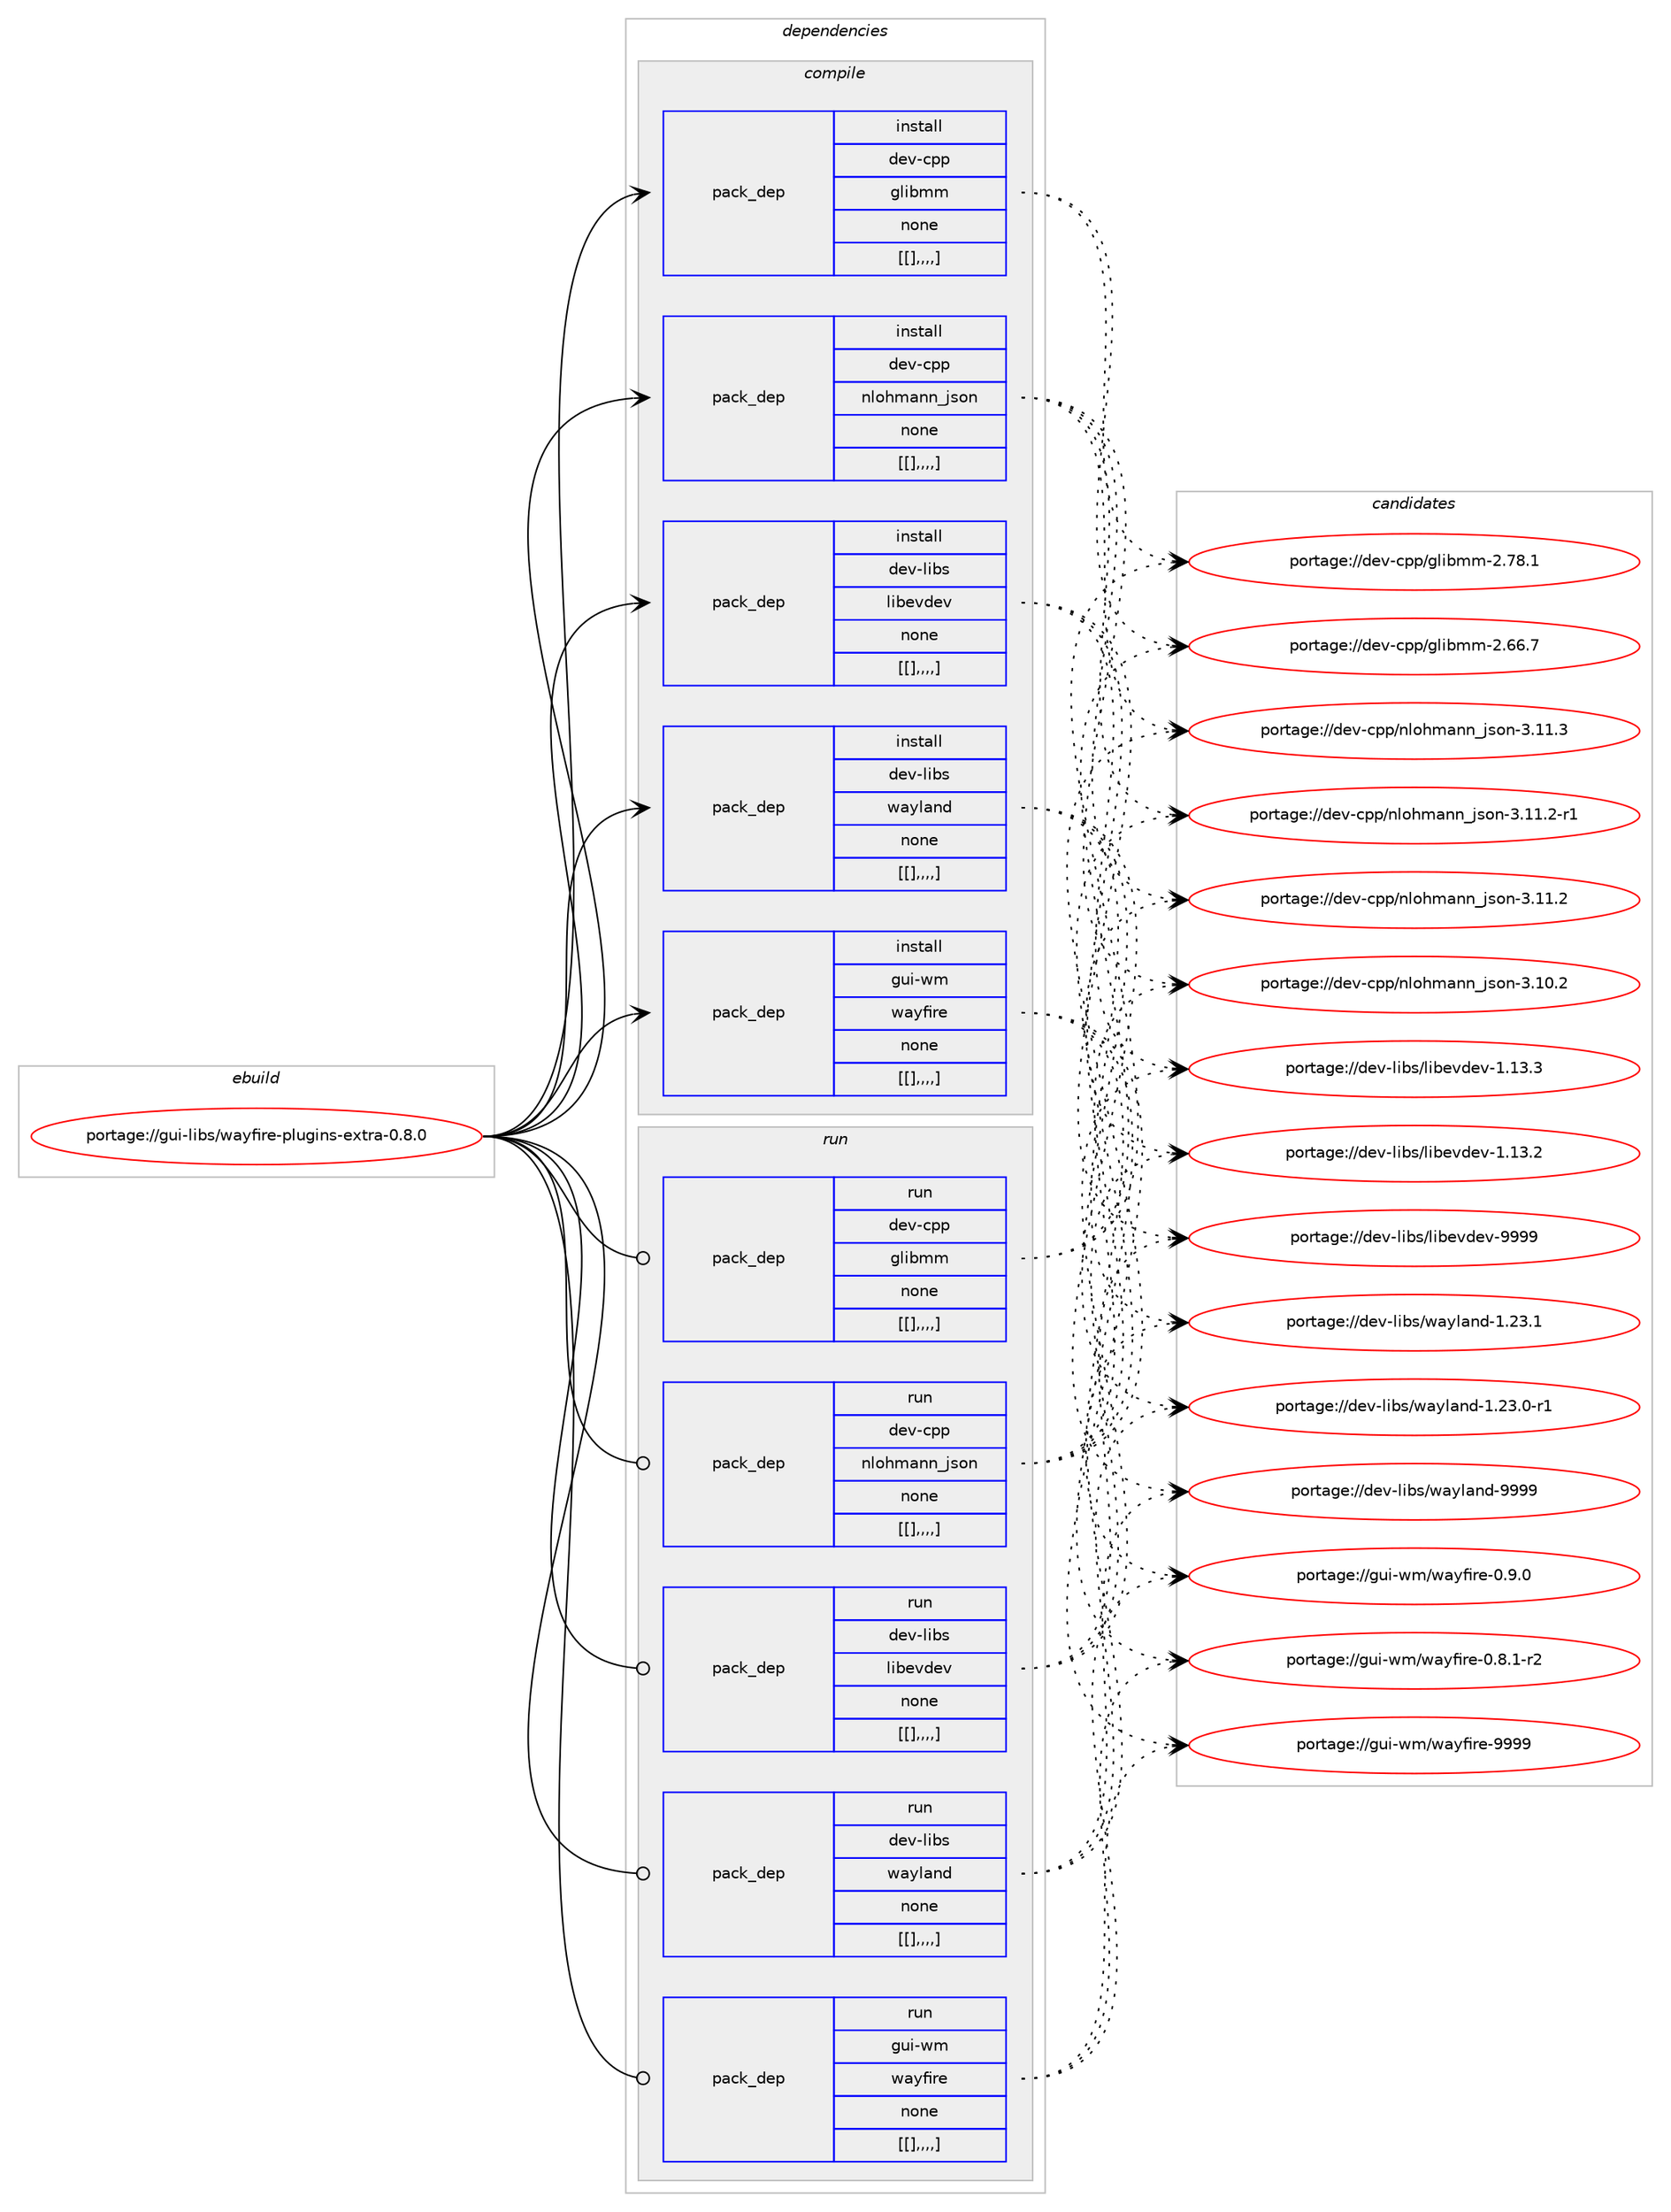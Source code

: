 digraph prolog {

# *************
# Graph options
# *************

newrank=true;
concentrate=true;
compound=true;
graph [rankdir=LR,fontname=Helvetica,fontsize=10,ranksep=1.5];#, ranksep=2.5, nodesep=0.2];
edge  [arrowhead=vee];
node  [fontname=Helvetica,fontsize=10];

# **********
# The ebuild
# **********

subgraph cluster_leftcol {
color=gray;
label=<<i>ebuild</i>>;
id [label="portage://gui-libs/wayfire-plugins-extra-0.8.0", color=red, width=4, href="../gui-libs/wayfire-plugins-extra-0.8.0.svg"];
}

# ****************
# The dependencies
# ****************

subgraph cluster_midcol {
color=gray;
label=<<i>dependencies</i>>;
subgraph cluster_compile {
fillcolor="#eeeeee";
style=filled;
label=<<i>compile</i>>;
subgraph pack178669 {
dependency248668 [label=<<TABLE BORDER="0" CELLBORDER="1" CELLSPACING="0" CELLPADDING="4" WIDTH="220"><TR><TD ROWSPAN="6" CELLPADDING="30">pack_dep</TD></TR><TR><TD WIDTH="110">install</TD></TR><TR><TD>dev-cpp</TD></TR><TR><TD>glibmm</TD></TR><TR><TD>none</TD></TR><TR><TD>[[],,,,]</TD></TR></TABLE>>, shape=none, color=blue];
}
id:e -> dependency248668:w [weight=20,style="solid",arrowhead="vee"];
subgraph pack178670 {
dependency248669 [label=<<TABLE BORDER="0" CELLBORDER="1" CELLSPACING="0" CELLPADDING="4" WIDTH="220"><TR><TD ROWSPAN="6" CELLPADDING="30">pack_dep</TD></TR><TR><TD WIDTH="110">install</TD></TR><TR><TD>dev-cpp</TD></TR><TR><TD>nlohmann_json</TD></TR><TR><TD>none</TD></TR><TR><TD>[[],,,,]</TD></TR></TABLE>>, shape=none, color=blue];
}
id:e -> dependency248669:w [weight=20,style="solid",arrowhead="vee"];
subgraph pack178671 {
dependency248670 [label=<<TABLE BORDER="0" CELLBORDER="1" CELLSPACING="0" CELLPADDING="4" WIDTH="220"><TR><TD ROWSPAN="6" CELLPADDING="30">pack_dep</TD></TR><TR><TD WIDTH="110">install</TD></TR><TR><TD>dev-libs</TD></TR><TR><TD>libevdev</TD></TR><TR><TD>none</TD></TR><TR><TD>[[],,,,]</TD></TR></TABLE>>, shape=none, color=blue];
}
id:e -> dependency248670:w [weight=20,style="solid",arrowhead="vee"];
subgraph pack178672 {
dependency248671 [label=<<TABLE BORDER="0" CELLBORDER="1" CELLSPACING="0" CELLPADDING="4" WIDTH="220"><TR><TD ROWSPAN="6" CELLPADDING="30">pack_dep</TD></TR><TR><TD WIDTH="110">install</TD></TR><TR><TD>dev-libs</TD></TR><TR><TD>wayland</TD></TR><TR><TD>none</TD></TR><TR><TD>[[],,,,]</TD></TR></TABLE>>, shape=none, color=blue];
}
id:e -> dependency248671:w [weight=20,style="solid",arrowhead="vee"];
subgraph pack178673 {
dependency248672 [label=<<TABLE BORDER="0" CELLBORDER="1" CELLSPACING="0" CELLPADDING="4" WIDTH="220"><TR><TD ROWSPAN="6" CELLPADDING="30">pack_dep</TD></TR><TR><TD WIDTH="110">install</TD></TR><TR><TD>gui-wm</TD></TR><TR><TD>wayfire</TD></TR><TR><TD>none</TD></TR><TR><TD>[[],,,,]</TD></TR></TABLE>>, shape=none, color=blue];
}
id:e -> dependency248672:w [weight=20,style="solid",arrowhead="vee"];
}
subgraph cluster_compileandrun {
fillcolor="#eeeeee";
style=filled;
label=<<i>compile and run</i>>;
}
subgraph cluster_run {
fillcolor="#eeeeee";
style=filled;
label=<<i>run</i>>;
subgraph pack178674 {
dependency248673 [label=<<TABLE BORDER="0" CELLBORDER="1" CELLSPACING="0" CELLPADDING="4" WIDTH="220"><TR><TD ROWSPAN="6" CELLPADDING="30">pack_dep</TD></TR><TR><TD WIDTH="110">run</TD></TR><TR><TD>dev-cpp</TD></TR><TR><TD>glibmm</TD></TR><TR><TD>none</TD></TR><TR><TD>[[],,,,]</TD></TR></TABLE>>, shape=none, color=blue];
}
id:e -> dependency248673:w [weight=20,style="solid",arrowhead="odot"];
subgraph pack178675 {
dependency248674 [label=<<TABLE BORDER="0" CELLBORDER="1" CELLSPACING="0" CELLPADDING="4" WIDTH="220"><TR><TD ROWSPAN="6" CELLPADDING="30">pack_dep</TD></TR><TR><TD WIDTH="110">run</TD></TR><TR><TD>dev-cpp</TD></TR><TR><TD>nlohmann_json</TD></TR><TR><TD>none</TD></TR><TR><TD>[[],,,,]</TD></TR></TABLE>>, shape=none, color=blue];
}
id:e -> dependency248674:w [weight=20,style="solid",arrowhead="odot"];
subgraph pack178676 {
dependency248675 [label=<<TABLE BORDER="0" CELLBORDER="1" CELLSPACING="0" CELLPADDING="4" WIDTH="220"><TR><TD ROWSPAN="6" CELLPADDING="30">pack_dep</TD></TR><TR><TD WIDTH="110">run</TD></TR><TR><TD>dev-libs</TD></TR><TR><TD>libevdev</TD></TR><TR><TD>none</TD></TR><TR><TD>[[],,,,]</TD></TR></TABLE>>, shape=none, color=blue];
}
id:e -> dependency248675:w [weight=20,style="solid",arrowhead="odot"];
subgraph pack178677 {
dependency248676 [label=<<TABLE BORDER="0" CELLBORDER="1" CELLSPACING="0" CELLPADDING="4" WIDTH="220"><TR><TD ROWSPAN="6" CELLPADDING="30">pack_dep</TD></TR><TR><TD WIDTH="110">run</TD></TR><TR><TD>dev-libs</TD></TR><TR><TD>wayland</TD></TR><TR><TD>none</TD></TR><TR><TD>[[],,,,]</TD></TR></TABLE>>, shape=none, color=blue];
}
id:e -> dependency248676:w [weight=20,style="solid",arrowhead="odot"];
subgraph pack178678 {
dependency248677 [label=<<TABLE BORDER="0" CELLBORDER="1" CELLSPACING="0" CELLPADDING="4" WIDTH="220"><TR><TD ROWSPAN="6" CELLPADDING="30">pack_dep</TD></TR><TR><TD WIDTH="110">run</TD></TR><TR><TD>gui-wm</TD></TR><TR><TD>wayfire</TD></TR><TR><TD>none</TD></TR><TR><TD>[[],,,,]</TD></TR></TABLE>>, shape=none, color=blue];
}
id:e -> dependency248677:w [weight=20,style="solid",arrowhead="odot"];
}
}

# **************
# The candidates
# **************

subgraph cluster_choices {
rank=same;
color=gray;
label=<<i>candidates</i>>;

subgraph choice178669 {
color=black;
nodesep=1;
choice1001011184599112112471031081059810910945504655564649 [label="portage://dev-cpp/glibmm-2.78.1", color=red, width=4,href="../dev-cpp/glibmm-2.78.1.svg"];
choice1001011184599112112471031081059810910945504654544655 [label="portage://dev-cpp/glibmm-2.66.7", color=red, width=4,href="../dev-cpp/glibmm-2.66.7.svg"];
dependency248668:e -> choice1001011184599112112471031081059810910945504655564649:w [style=dotted,weight="100"];
dependency248668:e -> choice1001011184599112112471031081059810910945504654544655:w [style=dotted,weight="100"];
}
subgraph choice178670 {
color=black;
nodesep=1;
choice100101118459911211247110108111104109971101109510611511111045514649494651 [label="portage://dev-cpp/nlohmann_json-3.11.3", color=red, width=4,href="../dev-cpp/nlohmann_json-3.11.3.svg"];
choice1001011184599112112471101081111041099711011095106115111110455146494946504511449 [label="portage://dev-cpp/nlohmann_json-3.11.2-r1", color=red, width=4,href="../dev-cpp/nlohmann_json-3.11.2-r1.svg"];
choice100101118459911211247110108111104109971101109510611511111045514649494650 [label="portage://dev-cpp/nlohmann_json-3.11.2", color=red, width=4,href="../dev-cpp/nlohmann_json-3.11.2.svg"];
choice100101118459911211247110108111104109971101109510611511111045514649484650 [label="portage://dev-cpp/nlohmann_json-3.10.2", color=red, width=4,href="../dev-cpp/nlohmann_json-3.10.2.svg"];
dependency248669:e -> choice100101118459911211247110108111104109971101109510611511111045514649494651:w [style=dotted,weight="100"];
dependency248669:e -> choice1001011184599112112471101081111041099711011095106115111110455146494946504511449:w [style=dotted,weight="100"];
dependency248669:e -> choice100101118459911211247110108111104109971101109510611511111045514649494650:w [style=dotted,weight="100"];
dependency248669:e -> choice100101118459911211247110108111104109971101109510611511111045514649484650:w [style=dotted,weight="100"];
}
subgraph choice178671 {
color=black;
nodesep=1;
choice100101118451081059811547108105981011181001011184557575757 [label="portage://dev-libs/libevdev-9999", color=red, width=4,href="../dev-libs/libevdev-9999.svg"];
choice1001011184510810598115471081059810111810010111845494649514651 [label="portage://dev-libs/libevdev-1.13.3", color=red, width=4,href="../dev-libs/libevdev-1.13.3.svg"];
choice1001011184510810598115471081059810111810010111845494649514650 [label="portage://dev-libs/libevdev-1.13.2", color=red, width=4,href="../dev-libs/libevdev-1.13.2.svg"];
dependency248670:e -> choice100101118451081059811547108105981011181001011184557575757:w [style=dotted,weight="100"];
dependency248670:e -> choice1001011184510810598115471081059810111810010111845494649514651:w [style=dotted,weight="100"];
dependency248670:e -> choice1001011184510810598115471081059810111810010111845494649514650:w [style=dotted,weight="100"];
}
subgraph choice178672 {
color=black;
nodesep=1;
choice10010111845108105981154711997121108971101004557575757 [label="portage://dev-libs/wayland-9999", color=red, width=4,href="../dev-libs/wayland-9999.svg"];
choice100101118451081059811547119971211089711010045494650514649 [label="portage://dev-libs/wayland-1.23.1", color=red, width=4,href="../dev-libs/wayland-1.23.1.svg"];
choice1001011184510810598115471199712110897110100454946505146484511449 [label="portage://dev-libs/wayland-1.23.0-r1", color=red, width=4,href="../dev-libs/wayland-1.23.0-r1.svg"];
dependency248671:e -> choice10010111845108105981154711997121108971101004557575757:w [style=dotted,weight="100"];
dependency248671:e -> choice100101118451081059811547119971211089711010045494650514649:w [style=dotted,weight="100"];
dependency248671:e -> choice1001011184510810598115471199712110897110100454946505146484511449:w [style=dotted,weight="100"];
}
subgraph choice178673 {
color=black;
nodesep=1;
choice1031171054511910947119971211021051141014557575757 [label="portage://gui-wm/wayfire-9999", color=red, width=4,href="../gui-wm/wayfire-9999.svg"];
choice103117105451191094711997121102105114101454846574648 [label="portage://gui-wm/wayfire-0.9.0", color=red, width=4,href="../gui-wm/wayfire-0.9.0.svg"];
choice1031171054511910947119971211021051141014548465646494511450 [label="portage://gui-wm/wayfire-0.8.1-r2", color=red, width=4,href="../gui-wm/wayfire-0.8.1-r2.svg"];
dependency248672:e -> choice1031171054511910947119971211021051141014557575757:w [style=dotted,weight="100"];
dependency248672:e -> choice103117105451191094711997121102105114101454846574648:w [style=dotted,weight="100"];
dependency248672:e -> choice1031171054511910947119971211021051141014548465646494511450:w [style=dotted,weight="100"];
}
subgraph choice178674 {
color=black;
nodesep=1;
choice1001011184599112112471031081059810910945504655564649 [label="portage://dev-cpp/glibmm-2.78.1", color=red, width=4,href="../dev-cpp/glibmm-2.78.1.svg"];
choice1001011184599112112471031081059810910945504654544655 [label="portage://dev-cpp/glibmm-2.66.7", color=red, width=4,href="../dev-cpp/glibmm-2.66.7.svg"];
dependency248673:e -> choice1001011184599112112471031081059810910945504655564649:w [style=dotted,weight="100"];
dependency248673:e -> choice1001011184599112112471031081059810910945504654544655:w [style=dotted,weight="100"];
}
subgraph choice178675 {
color=black;
nodesep=1;
choice100101118459911211247110108111104109971101109510611511111045514649494651 [label="portage://dev-cpp/nlohmann_json-3.11.3", color=red, width=4,href="../dev-cpp/nlohmann_json-3.11.3.svg"];
choice1001011184599112112471101081111041099711011095106115111110455146494946504511449 [label="portage://dev-cpp/nlohmann_json-3.11.2-r1", color=red, width=4,href="../dev-cpp/nlohmann_json-3.11.2-r1.svg"];
choice100101118459911211247110108111104109971101109510611511111045514649494650 [label="portage://dev-cpp/nlohmann_json-3.11.2", color=red, width=4,href="../dev-cpp/nlohmann_json-3.11.2.svg"];
choice100101118459911211247110108111104109971101109510611511111045514649484650 [label="portage://dev-cpp/nlohmann_json-3.10.2", color=red, width=4,href="../dev-cpp/nlohmann_json-3.10.2.svg"];
dependency248674:e -> choice100101118459911211247110108111104109971101109510611511111045514649494651:w [style=dotted,weight="100"];
dependency248674:e -> choice1001011184599112112471101081111041099711011095106115111110455146494946504511449:w [style=dotted,weight="100"];
dependency248674:e -> choice100101118459911211247110108111104109971101109510611511111045514649494650:w [style=dotted,weight="100"];
dependency248674:e -> choice100101118459911211247110108111104109971101109510611511111045514649484650:w [style=dotted,weight="100"];
}
subgraph choice178676 {
color=black;
nodesep=1;
choice100101118451081059811547108105981011181001011184557575757 [label="portage://dev-libs/libevdev-9999", color=red, width=4,href="../dev-libs/libevdev-9999.svg"];
choice1001011184510810598115471081059810111810010111845494649514651 [label="portage://dev-libs/libevdev-1.13.3", color=red, width=4,href="../dev-libs/libevdev-1.13.3.svg"];
choice1001011184510810598115471081059810111810010111845494649514650 [label="portage://dev-libs/libevdev-1.13.2", color=red, width=4,href="../dev-libs/libevdev-1.13.2.svg"];
dependency248675:e -> choice100101118451081059811547108105981011181001011184557575757:w [style=dotted,weight="100"];
dependency248675:e -> choice1001011184510810598115471081059810111810010111845494649514651:w [style=dotted,weight="100"];
dependency248675:e -> choice1001011184510810598115471081059810111810010111845494649514650:w [style=dotted,weight="100"];
}
subgraph choice178677 {
color=black;
nodesep=1;
choice10010111845108105981154711997121108971101004557575757 [label="portage://dev-libs/wayland-9999", color=red, width=4,href="../dev-libs/wayland-9999.svg"];
choice100101118451081059811547119971211089711010045494650514649 [label="portage://dev-libs/wayland-1.23.1", color=red, width=4,href="../dev-libs/wayland-1.23.1.svg"];
choice1001011184510810598115471199712110897110100454946505146484511449 [label="portage://dev-libs/wayland-1.23.0-r1", color=red, width=4,href="../dev-libs/wayland-1.23.0-r1.svg"];
dependency248676:e -> choice10010111845108105981154711997121108971101004557575757:w [style=dotted,weight="100"];
dependency248676:e -> choice100101118451081059811547119971211089711010045494650514649:w [style=dotted,weight="100"];
dependency248676:e -> choice1001011184510810598115471199712110897110100454946505146484511449:w [style=dotted,weight="100"];
}
subgraph choice178678 {
color=black;
nodesep=1;
choice1031171054511910947119971211021051141014557575757 [label="portage://gui-wm/wayfire-9999", color=red, width=4,href="../gui-wm/wayfire-9999.svg"];
choice103117105451191094711997121102105114101454846574648 [label="portage://gui-wm/wayfire-0.9.0", color=red, width=4,href="../gui-wm/wayfire-0.9.0.svg"];
choice1031171054511910947119971211021051141014548465646494511450 [label="portage://gui-wm/wayfire-0.8.1-r2", color=red, width=4,href="../gui-wm/wayfire-0.8.1-r2.svg"];
dependency248677:e -> choice1031171054511910947119971211021051141014557575757:w [style=dotted,weight="100"];
dependency248677:e -> choice103117105451191094711997121102105114101454846574648:w [style=dotted,weight="100"];
dependency248677:e -> choice1031171054511910947119971211021051141014548465646494511450:w [style=dotted,weight="100"];
}
}

}
